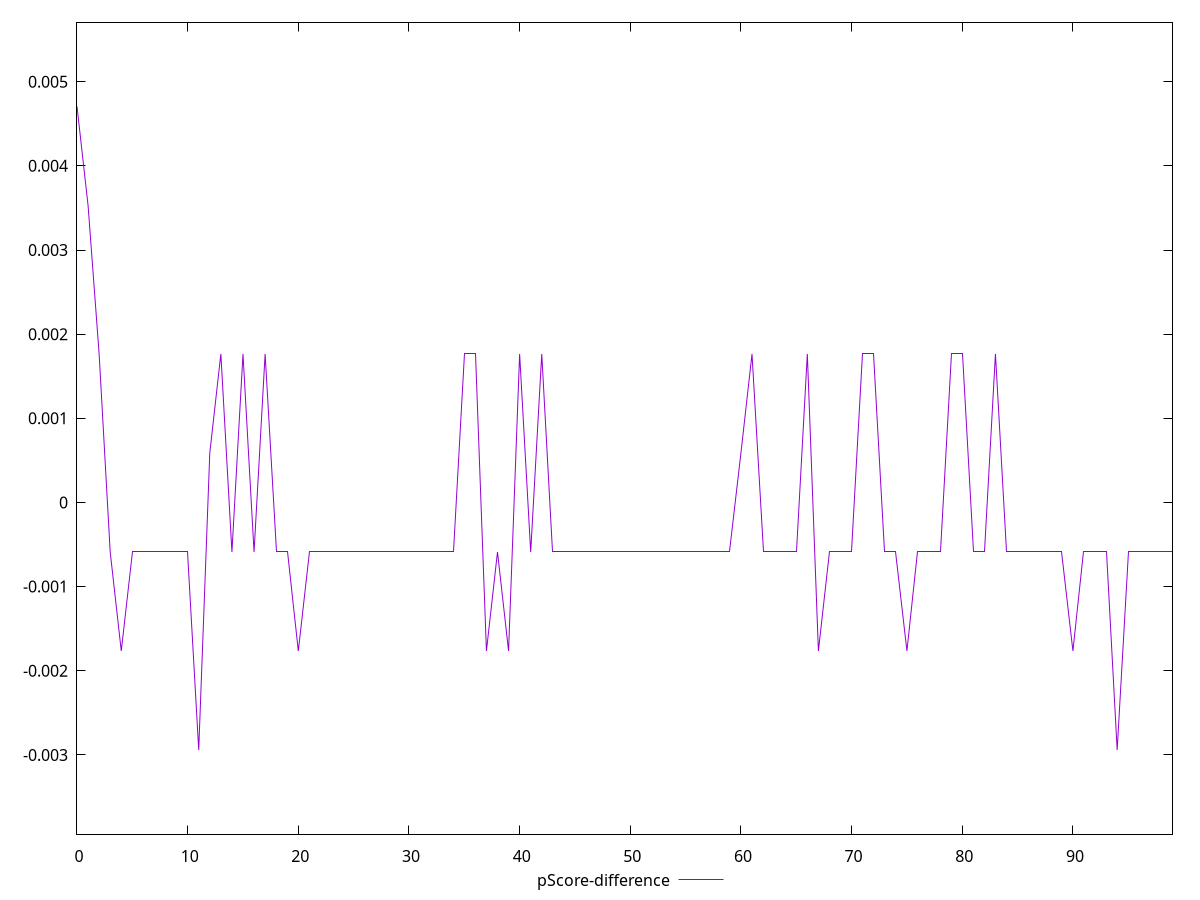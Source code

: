 reset

$pScoreDifference <<EOF
0 0.004705882352941171
1 0.003529411764705892
2 0.001764705882352946
3 -0.0005882352941176117
4 -0.001764705882352946
5 -0.0005882352941176117
6 -0.0005882352941176117
7 -0.0005882352941176117
8 -0.0005882352941176117
9 -0.0005882352941176117
10 -0.0005882352941176117
11 -0.002941176470588225
12 0.0005882352941176672
13 0.001764705882352946
14 -0.0005882352941176117
15 0.001764705882352946
16 -0.0005882352941176117
17 0.001764705882352946
18 -0.0005882352941176117
19 -0.0005882352941176117
20 -0.001764705882352946
21 -0.0005882352941176117
22 -0.0005882352941176117
23 -0.0005882352941176117
24 -0.0005882352941176117
25 -0.0005882352941176117
26 -0.0005882352941176117
27 -0.0005882352941176117
28 -0.0005882352941176117
29 -0.0005882352941176117
30 -0.0005882352941176117
31 -0.0005882352941176117
32 -0.0005882352941176117
33 -0.0005882352941176117
34 -0.0005882352941176117
35 0.001764705882352946
36 0.001764705882352946
37 -0.001764705882352946
38 -0.0005882352941176117
39 -0.001764705882352946
40 0.001764705882352946
41 -0.0005882352941176117
42 0.001764705882352946
43 -0.0005882352941176117
44 -0.0005882352941176117
45 -0.0005882352941176117
46 -0.0005882352941176117
47 -0.0005882352941176117
48 -0.0005882352941176117
49 -0.0005882352941176117
50 -0.0005882352941176117
51 -0.0005882352941176117
52 -0.0005882352941176117
53 -0.0005882352941176117
54 -0.0005882352941176117
55 -0.0005882352941176117
56 -0.0005882352941176117
57 -0.0005882352941176117
58 -0.0005882352941176117
59 -0.0005882352941176117
60 0.0005882352941176672
61 0.001764705882352946
62 -0.0005882352941176117
63 -0.0005882352941176117
64 -0.0005882352941176117
65 -0.0005882352941176117
66 0.001764705882352946
67 -0.001764705882352946
68 -0.0005882352941176117
69 -0.0005882352941176117
70 -0.0005882352941176117
71 0.001764705882352946
72 0.001764705882352946
73 -0.0005882352941176117
74 -0.0005882352941176117
75 -0.001764705882352946
76 -0.0005882352941176117
77 -0.0005882352941176117
78 -0.0005882352941176117
79 0.001764705882352946
80 0.001764705882352946
81 -0.0005882352941176117
82 -0.0005882352941176117
83 0.001764705882352946
84 -0.0005882352941176117
85 -0.0005882352941176117
86 -0.0005882352941176117
87 -0.0005882352941176117
88 -0.0005882352941176117
89 -0.0005882352941176117
90 -0.001764705882352946
91 -0.0005882352941176117
92 -0.0005882352941176117
93 -0.0005882352941176117
94 -0.002941176470588225
95 -0.0005882352941176117
96 -0.0005882352941176117
97 -0.0005882352941176117
98 -0.0005882352941176117
99 -0.0005882352941176117
EOF

set key outside below
set xrange [0:99]
set yrange [-0.003941176470588225:0.005705882352941171]
set trange [-0.003941176470588225:0.005705882352941171]
set terminal svg size 640, 500 enhanced background rgb 'white'
set output "report_00019_2021-02-10T18-14-37.922Z//uses-text-compression/samples/pages+cached+noadtech+nomedia+nocss/pScore-difference/values.svg"

plot $pScoreDifference title "pScore-difference" with line

reset
